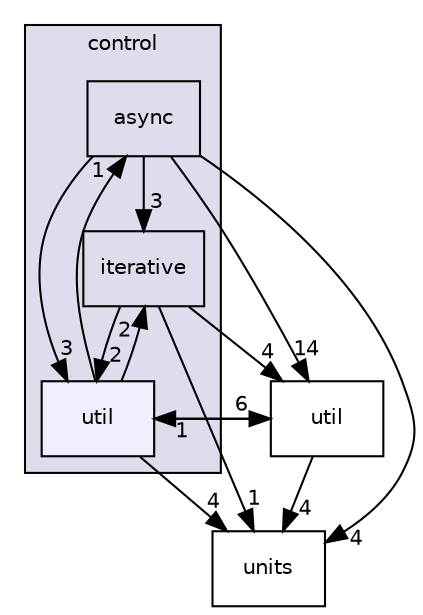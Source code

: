 digraph "include/okapi/api/control/util" {
  compound=true
  node [ fontsize="10", fontname="Helvetica"];
  edge [ labelfontsize="10", labelfontname="Helvetica"];
  subgraph clusterdir_ee8fabeddabdeff2f9d7f82f9bc73f75 {
    graph [ bgcolor="#ddddee", pencolor="black", label="control" fontname="Helvetica", fontsize="10", URL="dir_ee8fabeddabdeff2f9d7f82f9bc73f75.html"]
  dir_812a793c41a54bc67f87b9ba3131772c [shape=box label="async" URL="dir_812a793c41a54bc67f87b9ba3131772c.html"];
  dir_98667259adeb9581d7d9a26a21984dcf [shape=box label="iterative" URL="dir_98667259adeb9581d7d9a26a21984dcf.html"];
  dir_72ccae87f7209aff0e1ad89aa89987e8 [shape=box, label="util", style="filled", fillcolor="#eeeeff", pencolor="black", URL="dir_72ccae87f7209aff0e1ad89aa89987e8.html"];
  }
  dir_01997f625f96480294339ddf79b14f04 [shape=box label="util" URL="dir_01997f625f96480294339ddf79b14f04.html"];
  dir_e84fea72a7bc70ffe5d343194ba5b48e [shape=box label="units" URL="dir_e84fea72a7bc70ffe5d343194ba5b48e.html"];
  dir_98667259adeb9581d7d9a26a21984dcf->dir_01997f625f96480294339ddf79b14f04 [headlabel="4", labeldistance=1.5 headhref="dir_000017_000026.html"];
  dir_98667259adeb9581d7d9a26a21984dcf->dir_72ccae87f7209aff0e1ad89aa89987e8 [headlabel="2", labeldistance=1.5 headhref="dir_000017_000018.html"];
  dir_98667259adeb9581d7d9a26a21984dcf->dir_e84fea72a7bc70ffe5d343194ba5b48e [headlabel="1", labeldistance=1.5 headhref="dir_000017_000025.html"];
  dir_01997f625f96480294339ddf79b14f04->dir_72ccae87f7209aff0e1ad89aa89987e8 [headlabel="1", labeldistance=1.5 headhref="dir_000026_000018.html"];
  dir_01997f625f96480294339ddf79b14f04->dir_e84fea72a7bc70ffe5d343194ba5b48e [headlabel="4", labeldistance=1.5 headhref="dir_000026_000025.html"];
  dir_812a793c41a54bc67f87b9ba3131772c->dir_01997f625f96480294339ddf79b14f04 [headlabel="14", labeldistance=1.5 headhref="dir_000016_000026.html"];
  dir_812a793c41a54bc67f87b9ba3131772c->dir_72ccae87f7209aff0e1ad89aa89987e8 [headlabel="3", labeldistance=1.5 headhref="dir_000016_000018.html"];
  dir_812a793c41a54bc67f87b9ba3131772c->dir_98667259adeb9581d7d9a26a21984dcf [headlabel="3", labeldistance=1.5 headhref="dir_000016_000017.html"];
  dir_812a793c41a54bc67f87b9ba3131772c->dir_e84fea72a7bc70ffe5d343194ba5b48e [headlabel="4", labeldistance=1.5 headhref="dir_000016_000025.html"];
  dir_72ccae87f7209aff0e1ad89aa89987e8->dir_01997f625f96480294339ddf79b14f04 [headlabel="6", labeldistance=1.5 headhref="dir_000018_000026.html"];
  dir_72ccae87f7209aff0e1ad89aa89987e8->dir_812a793c41a54bc67f87b9ba3131772c [headlabel="1", labeldistance=1.5 headhref="dir_000018_000016.html"];
  dir_72ccae87f7209aff0e1ad89aa89987e8->dir_98667259adeb9581d7d9a26a21984dcf [headlabel="2", labeldistance=1.5 headhref="dir_000018_000017.html"];
  dir_72ccae87f7209aff0e1ad89aa89987e8->dir_e84fea72a7bc70ffe5d343194ba5b48e [headlabel="4", labeldistance=1.5 headhref="dir_000018_000025.html"];
}

